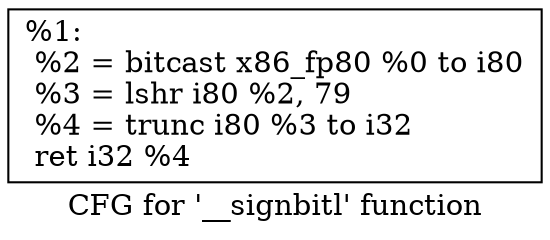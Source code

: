 digraph "CFG for '__signbitl' function" {
	label="CFG for '__signbitl' function";

	Node0x1f36040 [shape=record,label="{%1:\l  %2 = bitcast x86_fp80 %0 to i80\l  %3 = lshr i80 %2, 79\l  %4 = trunc i80 %3 to i32\l  ret i32 %4\l}"];
}
